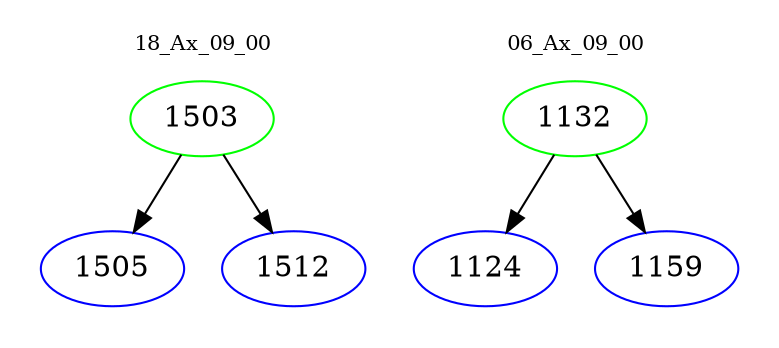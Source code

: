 digraph{
subgraph cluster_0 {
color = white
label = "18_Ax_09_00";
fontsize=10;
T0_1503 [label="1503", color="green"]
T0_1503 -> T0_1505 [color="black"]
T0_1505 [label="1505", color="blue"]
T0_1503 -> T0_1512 [color="black"]
T0_1512 [label="1512", color="blue"]
}
subgraph cluster_1 {
color = white
label = "06_Ax_09_00";
fontsize=10;
T1_1132 [label="1132", color="green"]
T1_1132 -> T1_1124 [color="black"]
T1_1124 [label="1124", color="blue"]
T1_1132 -> T1_1159 [color="black"]
T1_1159 [label="1159", color="blue"]
}
}
